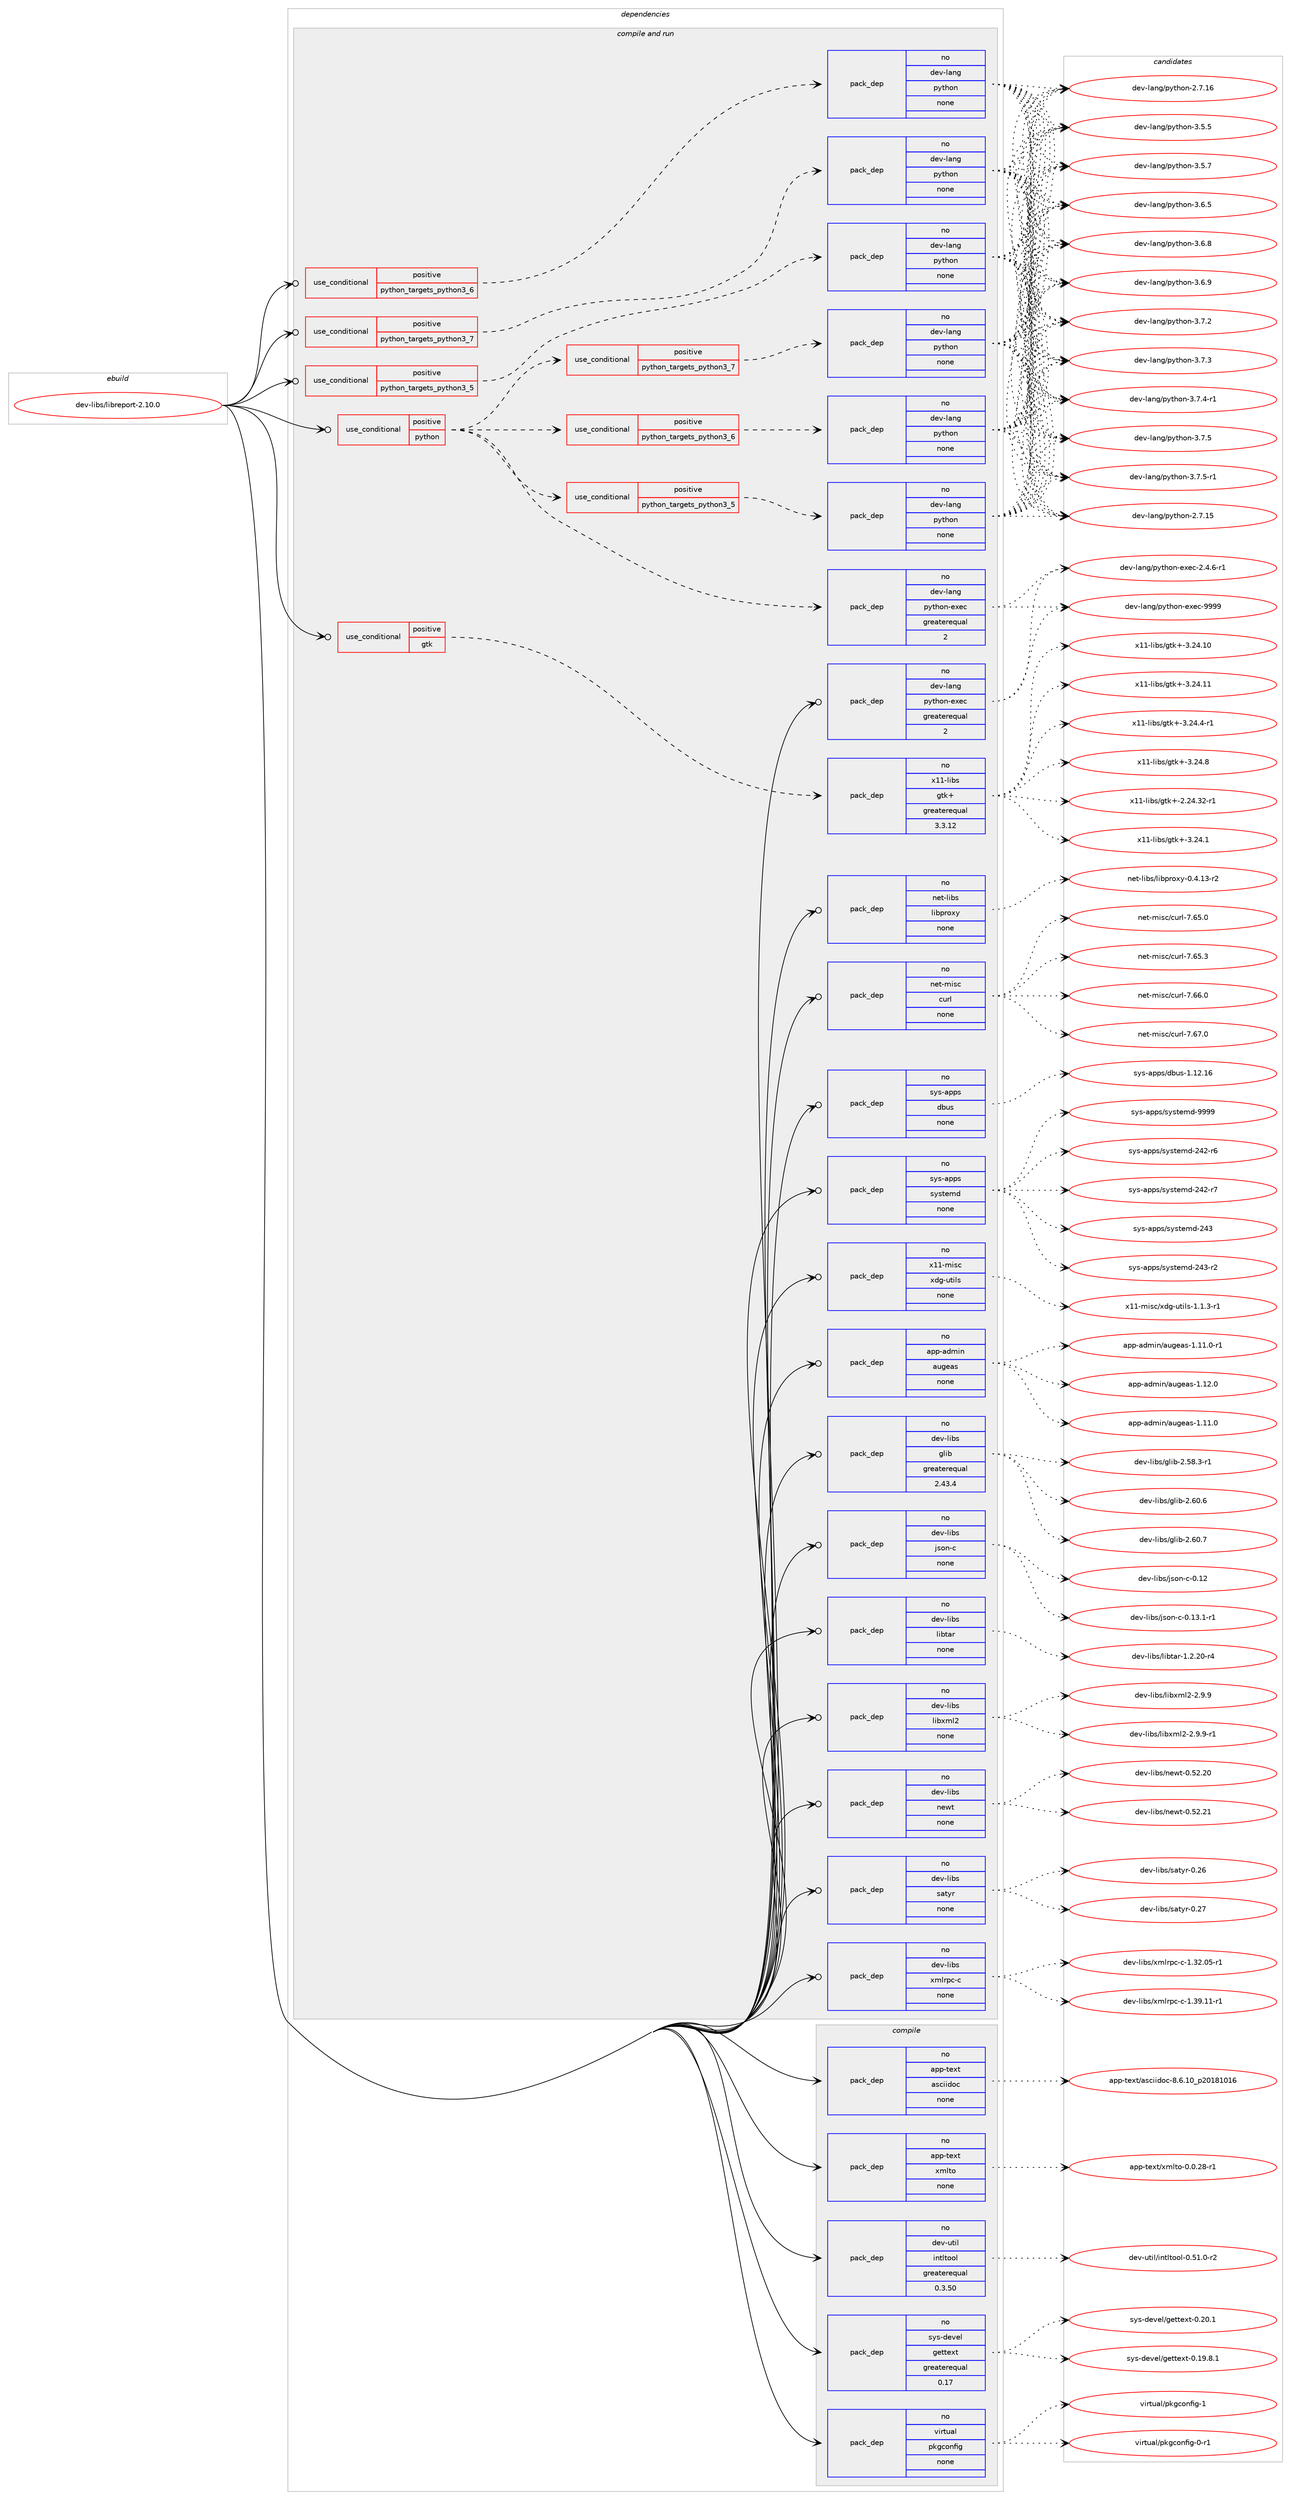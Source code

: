 digraph prolog {

# *************
# Graph options
# *************

newrank=true;
concentrate=true;
compound=true;
graph [rankdir=LR,fontname=Helvetica,fontsize=10,ranksep=1.5];#, ranksep=2.5, nodesep=0.2];
edge  [arrowhead=vee];
node  [fontname=Helvetica,fontsize=10];

# **********
# The ebuild
# **********

subgraph cluster_leftcol {
color=gray;
rank=same;
label=<<i>ebuild</i>>;
id [label="dev-libs/libreport-2.10.0", color=red, width=4, href="../dev-libs/libreport-2.10.0.svg"];
}

# ****************
# The dependencies
# ****************

subgraph cluster_midcol {
color=gray;
label=<<i>dependencies</i>>;
subgraph cluster_compile {
fillcolor="#eeeeee";
style=filled;
label=<<i>compile</i>>;
subgraph pack423381 {
dependency566946 [label=<<TABLE BORDER="0" CELLBORDER="1" CELLSPACING="0" CELLPADDING="4" WIDTH="220"><TR><TD ROWSPAN="6" CELLPADDING="30">pack_dep</TD></TR><TR><TD WIDTH="110">no</TD></TR><TR><TD>app-text</TD></TR><TR><TD>asciidoc</TD></TR><TR><TD>none</TD></TR><TR><TD></TD></TR></TABLE>>, shape=none, color=blue];
}
id:e -> dependency566946:w [weight=20,style="solid",arrowhead="vee"];
subgraph pack423382 {
dependency566947 [label=<<TABLE BORDER="0" CELLBORDER="1" CELLSPACING="0" CELLPADDING="4" WIDTH="220"><TR><TD ROWSPAN="6" CELLPADDING="30">pack_dep</TD></TR><TR><TD WIDTH="110">no</TD></TR><TR><TD>app-text</TD></TR><TR><TD>xmlto</TD></TR><TR><TD>none</TD></TR><TR><TD></TD></TR></TABLE>>, shape=none, color=blue];
}
id:e -> dependency566947:w [weight=20,style="solid",arrowhead="vee"];
subgraph pack423383 {
dependency566948 [label=<<TABLE BORDER="0" CELLBORDER="1" CELLSPACING="0" CELLPADDING="4" WIDTH="220"><TR><TD ROWSPAN="6" CELLPADDING="30">pack_dep</TD></TR><TR><TD WIDTH="110">no</TD></TR><TR><TD>dev-util</TD></TR><TR><TD>intltool</TD></TR><TR><TD>greaterequal</TD></TR><TR><TD>0.3.50</TD></TR></TABLE>>, shape=none, color=blue];
}
id:e -> dependency566948:w [weight=20,style="solid",arrowhead="vee"];
subgraph pack423384 {
dependency566949 [label=<<TABLE BORDER="0" CELLBORDER="1" CELLSPACING="0" CELLPADDING="4" WIDTH="220"><TR><TD ROWSPAN="6" CELLPADDING="30">pack_dep</TD></TR><TR><TD WIDTH="110">no</TD></TR><TR><TD>sys-devel</TD></TR><TR><TD>gettext</TD></TR><TR><TD>greaterequal</TD></TR><TR><TD>0.17</TD></TR></TABLE>>, shape=none, color=blue];
}
id:e -> dependency566949:w [weight=20,style="solid",arrowhead="vee"];
subgraph pack423385 {
dependency566950 [label=<<TABLE BORDER="0" CELLBORDER="1" CELLSPACING="0" CELLPADDING="4" WIDTH="220"><TR><TD ROWSPAN="6" CELLPADDING="30">pack_dep</TD></TR><TR><TD WIDTH="110">no</TD></TR><TR><TD>virtual</TD></TR><TR><TD>pkgconfig</TD></TR><TR><TD>none</TD></TR><TR><TD></TD></TR></TABLE>>, shape=none, color=blue];
}
id:e -> dependency566950:w [weight=20,style="solid",arrowhead="vee"];
}
subgraph cluster_compileandrun {
fillcolor="#eeeeee";
style=filled;
label=<<i>compile and run</i>>;
subgraph cond132047 {
dependency566951 [label=<<TABLE BORDER="0" CELLBORDER="1" CELLSPACING="0" CELLPADDING="4"><TR><TD ROWSPAN="3" CELLPADDING="10">use_conditional</TD></TR><TR><TD>positive</TD></TR><TR><TD>gtk</TD></TR></TABLE>>, shape=none, color=red];
subgraph pack423386 {
dependency566952 [label=<<TABLE BORDER="0" CELLBORDER="1" CELLSPACING="0" CELLPADDING="4" WIDTH="220"><TR><TD ROWSPAN="6" CELLPADDING="30">pack_dep</TD></TR><TR><TD WIDTH="110">no</TD></TR><TR><TD>x11-libs</TD></TR><TR><TD>gtk+</TD></TR><TR><TD>greaterequal</TD></TR><TR><TD>3.3.12</TD></TR></TABLE>>, shape=none, color=blue];
}
dependency566951:e -> dependency566952:w [weight=20,style="dashed",arrowhead="vee"];
}
id:e -> dependency566951:w [weight=20,style="solid",arrowhead="odotvee"];
subgraph cond132048 {
dependency566953 [label=<<TABLE BORDER="0" CELLBORDER="1" CELLSPACING="0" CELLPADDING="4"><TR><TD ROWSPAN="3" CELLPADDING="10">use_conditional</TD></TR><TR><TD>positive</TD></TR><TR><TD>python</TD></TR></TABLE>>, shape=none, color=red];
subgraph cond132049 {
dependency566954 [label=<<TABLE BORDER="0" CELLBORDER="1" CELLSPACING="0" CELLPADDING="4"><TR><TD ROWSPAN="3" CELLPADDING="10">use_conditional</TD></TR><TR><TD>positive</TD></TR><TR><TD>python_targets_python3_5</TD></TR></TABLE>>, shape=none, color=red];
subgraph pack423387 {
dependency566955 [label=<<TABLE BORDER="0" CELLBORDER="1" CELLSPACING="0" CELLPADDING="4" WIDTH="220"><TR><TD ROWSPAN="6" CELLPADDING="30">pack_dep</TD></TR><TR><TD WIDTH="110">no</TD></TR><TR><TD>dev-lang</TD></TR><TR><TD>python</TD></TR><TR><TD>none</TD></TR><TR><TD></TD></TR></TABLE>>, shape=none, color=blue];
}
dependency566954:e -> dependency566955:w [weight=20,style="dashed",arrowhead="vee"];
}
dependency566953:e -> dependency566954:w [weight=20,style="dashed",arrowhead="vee"];
subgraph cond132050 {
dependency566956 [label=<<TABLE BORDER="0" CELLBORDER="1" CELLSPACING="0" CELLPADDING="4"><TR><TD ROWSPAN="3" CELLPADDING="10">use_conditional</TD></TR><TR><TD>positive</TD></TR><TR><TD>python_targets_python3_6</TD></TR></TABLE>>, shape=none, color=red];
subgraph pack423388 {
dependency566957 [label=<<TABLE BORDER="0" CELLBORDER="1" CELLSPACING="0" CELLPADDING="4" WIDTH="220"><TR><TD ROWSPAN="6" CELLPADDING="30">pack_dep</TD></TR><TR><TD WIDTH="110">no</TD></TR><TR><TD>dev-lang</TD></TR><TR><TD>python</TD></TR><TR><TD>none</TD></TR><TR><TD></TD></TR></TABLE>>, shape=none, color=blue];
}
dependency566956:e -> dependency566957:w [weight=20,style="dashed",arrowhead="vee"];
}
dependency566953:e -> dependency566956:w [weight=20,style="dashed",arrowhead="vee"];
subgraph cond132051 {
dependency566958 [label=<<TABLE BORDER="0" CELLBORDER="1" CELLSPACING="0" CELLPADDING="4"><TR><TD ROWSPAN="3" CELLPADDING="10">use_conditional</TD></TR><TR><TD>positive</TD></TR><TR><TD>python_targets_python3_7</TD></TR></TABLE>>, shape=none, color=red];
subgraph pack423389 {
dependency566959 [label=<<TABLE BORDER="0" CELLBORDER="1" CELLSPACING="0" CELLPADDING="4" WIDTH="220"><TR><TD ROWSPAN="6" CELLPADDING="30">pack_dep</TD></TR><TR><TD WIDTH="110">no</TD></TR><TR><TD>dev-lang</TD></TR><TR><TD>python</TD></TR><TR><TD>none</TD></TR><TR><TD></TD></TR></TABLE>>, shape=none, color=blue];
}
dependency566958:e -> dependency566959:w [weight=20,style="dashed",arrowhead="vee"];
}
dependency566953:e -> dependency566958:w [weight=20,style="dashed",arrowhead="vee"];
subgraph pack423390 {
dependency566960 [label=<<TABLE BORDER="0" CELLBORDER="1" CELLSPACING="0" CELLPADDING="4" WIDTH="220"><TR><TD ROWSPAN="6" CELLPADDING="30">pack_dep</TD></TR><TR><TD WIDTH="110">no</TD></TR><TR><TD>dev-lang</TD></TR><TR><TD>python-exec</TD></TR><TR><TD>greaterequal</TD></TR><TR><TD>2</TD></TR></TABLE>>, shape=none, color=blue];
}
dependency566953:e -> dependency566960:w [weight=20,style="dashed",arrowhead="vee"];
}
id:e -> dependency566953:w [weight=20,style="solid",arrowhead="odotvee"];
subgraph cond132052 {
dependency566961 [label=<<TABLE BORDER="0" CELLBORDER="1" CELLSPACING="0" CELLPADDING="4"><TR><TD ROWSPAN="3" CELLPADDING="10">use_conditional</TD></TR><TR><TD>positive</TD></TR><TR><TD>python_targets_python3_5</TD></TR></TABLE>>, shape=none, color=red];
subgraph pack423391 {
dependency566962 [label=<<TABLE BORDER="0" CELLBORDER="1" CELLSPACING="0" CELLPADDING="4" WIDTH="220"><TR><TD ROWSPAN="6" CELLPADDING="30">pack_dep</TD></TR><TR><TD WIDTH="110">no</TD></TR><TR><TD>dev-lang</TD></TR><TR><TD>python</TD></TR><TR><TD>none</TD></TR><TR><TD></TD></TR></TABLE>>, shape=none, color=blue];
}
dependency566961:e -> dependency566962:w [weight=20,style="dashed",arrowhead="vee"];
}
id:e -> dependency566961:w [weight=20,style="solid",arrowhead="odotvee"];
subgraph cond132053 {
dependency566963 [label=<<TABLE BORDER="0" CELLBORDER="1" CELLSPACING="0" CELLPADDING="4"><TR><TD ROWSPAN="3" CELLPADDING="10">use_conditional</TD></TR><TR><TD>positive</TD></TR><TR><TD>python_targets_python3_6</TD></TR></TABLE>>, shape=none, color=red];
subgraph pack423392 {
dependency566964 [label=<<TABLE BORDER="0" CELLBORDER="1" CELLSPACING="0" CELLPADDING="4" WIDTH="220"><TR><TD ROWSPAN="6" CELLPADDING="30">pack_dep</TD></TR><TR><TD WIDTH="110">no</TD></TR><TR><TD>dev-lang</TD></TR><TR><TD>python</TD></TR><TR><TD>none</TD></TR><TR><TD></TD></TR></TABLE>>, shape=none, color=blue];
}
dependency566963:e -> dependency566964:w [weight=20,style="dashed",arrowhead="vee"];
}
id:e -> dependency566963:w [weight=20,style="solid",arrowhead="odotvee"];
subgraph cond132054 {
dependency566965 [label=<<TABLE BORDER="0" CELLBORDER="1" CELLSPACING="0" CELLPADDING="4"><TR><TD ROWSPAN="3" CELLPADDING="10">use_conditional</TD></TR><TR><TD>positive</TD></TR><TR><TD>python_targets_python3_7</TD></TR></TABLE>>, shape=none, color=red];
subgraph pack423393 {
dependency566966 [label=<<TABLE BORDER="0" CELLBORDER="1" CELLSPACING="0" CELLPADDING="4" WIDTH="220"><TR><TD ROWSPAN="6" CELLPADDING="30">pack_dep</TD></TR><TR><TD WIDTH="110">no</TD></TR><TR><TD>dev-lang</TD></TR><TR><TD>python</TD></TR><TR><TD>none</TD></TR><TR><TD></TD></TR></TABLE>>, shape=none, color=blue];
}
dependency566965:e -> dependency566966:w [weight=20,style="dashed",arrowhead="vee"];
}
id:e -> dependency566965:w [weight=20,style="solid",arrowhead="odotvee"];
subgraph pack423394 {
dependency566967 [label=<<TABLE BORDER="0" CELLBORDER="1" CELLSPACING="0" CELLPADDING="4" WIDTH="220"><TR><TD ROWSPAN="6" CELLPADDING="30">pack_dep</TD></TR><TR><TD WIDTH="110">no</TD></TR><TR><TD>app-admin</TD></TR><TR><TD>augeas</TD></TR><TR><TD>none</TD></TR><TR><TD></TD></TR></TABLE>>, shape=none, color=blue];
}
id:e -> dependency566967:w [weight=20,style="solid",arrowhead="odotvee"];
subgraph pack423395 {
dependency566968 [label=<<TABLE BORDER="0" CELLBORDER="1" CELLSPACING="0" CELLPADDING="4" WIDTH="220"><TR><TD ROWSPAN="6" CELLPADDING="30">pack_dep</TD></TR><TR><TD WIDTH="110">no</TD></TR><TR><TD>dev-lang</TD></TR><TR><TD>python-exec</TD></TR><TR><TD>greaterequal</TD></TR><TR><TD>2</TD></TR></TABLE>>, shape=none, color=blue];
}
id:e -> dependency566968:w [weight=20,style="solid",arrowhead="odotvee"];
subgraph pack423396 {
dependency566969 [label=<<TABLE BORDER="0" CELLBORDER="1" CELLSPACING="0" CELLPADDING="4" WIDTH="220"><TR><TD ROWSPAN="6" CELLPADDING="30">pack_dep</TD></TR><TR><TD WIDTH="110">no</TD></TR><TR><TD>dev-libs</TD></TR><TR><TD>glib</TD></TR><TR><TD>greaterequal</TD></TR><TR><TD>2.43.4</TD></TR></TABLE>>, shape=none, color=blue];
}
id:e -> dependency566969:w [weight=20,style="solid",arrowhead="odotvee"];
subgraph pack423397 {
dependency566970 [label=<<TABLE BORDER="0" CELLBORDER="1" CELLSPACING="0" CELLPADDING="4" WIDTH="220"><TR><TD ROWSPAN="6" CELLPADDING="30">pack_dep</TD></TR><TR><TD WIDTH="110">no</TD></TR><TR><TD>dev-libs</TD></TR><TR><TD>json-c</TD></TR><TR><TD>none</TD></TR><TR><TD></TD></TR></TABLE>>, shape=none, color=blue];
}
id:e -> dependency566970:w [weight=20,style="solid",arrowhead="odotvee"];
subgraph pack423398 {
dependency566971 [label=<<TABLE BORDER="0" CELLBORDER="1" CELLSPACING="0" CELLPADDING="4" WIDTH="220"><TR><TD ROWSPAN="6" CELLPADDING="30">pack_dep</TD></TR><TR><TD WIDTH="110">no</TD></TR><TR><TD>dev-libs</TD></TR><TR><TD>libtar</TD></TR><TR><TD>none</TD></TR><TR><TD></TD></TR></TABLE>>, shape=none, color=blue];
}
id:e -> dependency566971:w [weight=20,style="solid",arrowhead="odotvee"];
subgraph pack423399 {
dependency566972 [label=<<TABLE BORDER="0" CELLBORDER="1" CELLSPACING="0" CELLPADDING="4" WIDTH="220"><TR><TD ROWSPAN="6" CELLPADDING="30">pack_dep</TD></TR><TR><TD WIDTH="110">no</TD></TR><TR><TD>dev-libs</TD></TR><TR><TD>libxml2</TD></TR><TR><TD>none</TD></TR><TR><TD></TD></TR></TABLE>>, shape=none, color=blue];
}
id:e -> dependency566972:w [weight=20,style="solid",arrowhead="odotvee"];
subgraph pack423400 {
dependency566973 [label=<<TABLE BORDER="0" CELLBORDER="1" CELLSPACING="0" CELLPADDING="4" WIDTH="220"><TR><TD ROWSPAN="6" CELLPADDING="30">pack_dep</TD></TR><TR><TD WIDTH="110">no</TD></TR><TR><TD>dev-libs</TD></TR><TR><TD>newt</TD></TR><TR><TD>none</TD></TR><TR><TD></TD></TR></TABLE>>, shape=none, color=blue];
}
id:e -> dependency566973:w [weight=20,style="solid",arrowhead="odotvee"];
subgraph pack423401 {
dependency566974 [label=<<TABLE BORDER="0" CELLBORDER="1" CELLSPACING="0" CELLPADDING="4" WIDTH="220"><TR><TD ROWSPAN="6" CELLPADDING="30">pack_dep</TD></TR><TR><TD WIDTH="110">no</TD></TR><TR><TD>dev-libs</TD></TR><TR><TD>satyr</TD></TR><TR><TD>none</TD></TR><TR><TD></TD></TR></TABLE>>, shape=none, color=blue];
}
id:e -> dependency566974:w [weight=20,style="solid",arrowhead="odotvee"];
subgraph pack423402 {
dependency566975 [label=<<TABLE BORDER="0" CELLBORDER="1" CELLSPACING="0" CELLPADDING="4" WIDTH="220"><TR><TD ROWSPAN="6" CELLPADDING="30">pack_dep</TD></TR><TR><TD WIDTH="110">no</TD></TR><TR><TD>dev-libs</TD></TR><TR><TD>xmlrpc-c</TD></TR><TR><TD>none</TD></TR><TR><TD></TD></TR></TABLE>>, shape=none, color=blue];
}
id:e -> dependency566975:w [weight=20,style="solid",arrowhead="odotvee"];
subgraph pack423403 {
dependency566976 [label=<<TABLE BORDER="0" CELLBORDER="1" CELLSPACING="0" CELLPADDING="4" WIDTH="220"><TR><TD ROWSPAN="6" CELLPADDING="30">pack_dep</TD></TR><TR><TD WIDTH="110">no</TD></TR><TR><TD>net-libs</TD></TR><TR><TD>libproxy</TD></TR><TR><TD>none</TD></TR><TR><TD></TD></TR></TABLE>>, shape=none, color=blue];
}
id:e -> dependency566976:w [weight=20,style="solid",arrowhead="odotvee"];
subgraph pack423404 {
dependency566977 [label=<<TABLE BORDER="0" CELLBORDER="1" CELLSPACING="0" CELLPADDING="4" WIDTH="220"><TR><TD ROWSPAN="6" CELLPADDING="30">pack_dep</TD></TR><TR><TD WIDTH="110">no</TD></TR><TR><TD>net-misc</TD></TR><TR><TD>curl</TD></TR><TR><TD>none</TD></TR><TR><TD></TD></TR></TABLE>>, shape=none, color=blue];
}
id:e -> dependency566977:w [weight=20,style="solid",arrowhead="odotvee"];
subgraph pack423405 {
dependency566978 [label=<<TABLE BORDER="0" CELLBORDER="1" CELLSPACING="0" CELLPADDING="4" WIDTH="220"><TR><TD ROWSPAN="6" CELLPADDING="30">pack_dep</TD></TR><TR><TD WIDTH="110">no</TD></TR><TR><TD>sys-apps</TD></TR><TR><TD>dbus</TD></TR><TR><TD>none</TD></TR><TR><TD></TD></TR></TABLE>>, shape=none, color=blue];
}
id:e -> dependency566978:w [weight=20,style="solid",arrowhead="odotvee"];
subgraph pack423406 {
dependency566979 [label=<<TABLE BORDER="0" CELLBORDER="1" CELLSPACING="0" CELLPADDING="4" WIDTH="220"><TR><TD ROWSPAN="6" CELLPADDING="30">pack_dep</TD></TR><TR><TD WIDTH="110">no</TD></TR><TR><TD>sys-apps</TD></TR><TR><TD>systemd</TD></TR><TR><TD>none</TD></TR><TR><TD></TD></TR></TABLE>>, shape=none, color=blue];
}
id:e -> dependency566979:w [weight=20,style="solid",arrowhead="odotvee"];
subgraph pack423407 {
dependency566980 [label=<<TABLE BORDER="0" CELLBORDER="1" CELLSPACING="0" CELLPADDING="4" WIDTH="220"><TR><TD ROWSPAN="6" CELLPADDING="30">pack_dep</TD></TR><TR><TD WIDTH="110">no</TD></TR><TR><TD>x11-misc</TD></TR><TR><TD>xdg-utils</TD></TR><TR><TD>none</TD></TR><TR><TD></TD></TR></TABLE>>, shape=none, color=blue];
}
id:e -> dependency566980:w [weight=20,style="solid",arrowhead="odotvee"];
}
subgraph cluster_run {
fillcolor="#eeeeee";
style=filled;
label=<<i>run</i>>;
}
}

# **************
# The candidates
# **************

subgraph cluster_choices {
rank=same;
color=gray;
label=<<i>candidates</i>>;

subgraph choice423381 {
color=black;
nodesep=1;
choice97112112451161011201164797115991051051001119945564654464948951125048495649484954 [label="app-text/asciidoc-8.6.10_p20181016", color=red, width=4,href="../app-text/asciidoc-8.6.10_p20181016.svg"];
dependency566946:e -> choice97112112451161011201164797115991051051001119945564654464948951125048495649484954:w [style=dotted,weight="100"];
}
subgraph choice423382 {
color=black;
nodesep=1;
choice971121124511610112011647120109108116111454846484650564511449 [label="app-text/xmlto-0.0.28-r1", color=red, width=4,href="../app-text/xmlto-0.0.28-r1.svg"];
dependency566947:e -> choice971121124511610112011647120109108116111454846484650564511449:w [style=dotted,weight="100"];
}
subgraph choice423383 {
color=black;
nodesep=1;
choice1001011184511711610510847105110116108116111111108454846534946484511450 [label="dev-util/intltool-0.51.0-r2", color=red, width=4,href="../dev-util/intltool-0.51.0-r2.svg"];
dependency566948:e -> choice1001011184511711610510847105110116108116111111108454846534946484511450:w [style=dotted,weight="100"];
}
subgraph choice423384 {
color=black;
nodesep=1;
choice1151211154510010111810110847103101116116101120116454846495746564649 [label="sys-devel/gettext-0.19.8.1", color=red, width=4,href="../sys-devel/gettext-0.19.8.1.svg"];
choice115121115451001011181011084710310111611610112011645484650484649 [label="sys-devel/gettext-0.20.1", color=red, width=4,href="../sys-devel/gettext-0.20.1.svg"];
dependency566949:e -> choice1151211154510010111810110847103101116116101120116454846495746564649:w [style=dotted,weight="100"];
dependency566949:e -> choice115121115451001011181011084710310111611610112011645484650484649:w [style=dotted,weight="100"];
}
subgraph choice423385 {
color=black;
nodesep=1;
choice11810511411611797108471121071039911111010210510345484511449 [label="virtual/pkgconfig-0-r1", color=red, width=4,href="../virtual/pkgconfig-0-r1.svg"];
choice1181051141161179710847112107103991111101021051034549 [label="virtual/pkgconfig-1", color=red, width=4,href="../virtual/pkgconfig-1.svg"];
dependency566950:e -> choice11810511411611797108471121071039911111010210510345484511449:w [style=dotted,weight="100"];
dependency566950:e -> choice1181051141161179710847112107103991111101021051034549:w [style=dotted,weight="100"];
}
subgraph choice423386 {
color=black;
nodesep=1;
choice12049494510810598115471031161074345504650524651504511449 [label="x11-libs/gtk+-2.24.32-r1", color=red, width=4,href="../x11-libs/gtk+-2.24.32-r1.svg"];
choice12049494510810598115471031161074345514650524649 [label="x11-libs/gtk+-3.24.1", color=red, width=4,href="../x11-libs/gtk+-3.24.1.svg"];
choice1204949451081059811547103116107434551465052464948 [label="x11-libs/gtk+-3.24.10", color=red, width=4,href="../x11-libs/gtk+-3.24.10.svg"];
choice1204949451081059811547103116107434551465052464949 [label="x11-libs/gtk+-3.24.11", color=red, width=4,href="../x11-libs/gtk+-3.24.11.svg"];
choice120494945108105981154710311610743455146505246524511449 [label="x11-libs/gtk+-3.24.4-r1", color=red, width=4,href="../x11-libs/gtk+-3.24.4-r1.svg"];
choice12049494510810598115471031161074345514650524656 [label="x11-libs/gtk+-3.24.8", color=red, width=4,href="../x11-libs/gtk+-3.24.8.svg"];
dependency566952:e -> choice12049494510810598115471031161074345504650524651504511449:w [style=dotted,weight="100"];
dependency566952:e -> choice12049494510810598115471031161074345514650524649:w [style=dotted,weight="100"];
dependency566952:e -> choice1204949451081059811547103116107434551465052464948:w [style=dotted,weight="100"];
dependency566952:e -> choice1204949451081059811547103116107434551465052464949:w [style=dotted,weight="100"];
dependency566952:e -> choice120494945108105981154710311610743455146505246524511449:w [style=dotted,weight="100"];
dependency566952:e -> choice12049494510810598115471031161074345514650524656:w [style=dotted,weight="100"];
}
subgraph choice423387 {
color=black;
nodesep=1;
choice10010111845108971101034711212111610411111045504655464953 [label="dev-lang/python-2.7.15", color=red, width=4,href="../dev-lang/python-2.7.15.svg"];
choice10010111845108971101034711212111610411111045504655464954 [label="dev-lang/python-2.7.16", color=red, width=4,href="../dev-lang/python-2.7.16.svg"];
choice100101118451089711010347112121116104111110455146534653 [label="dev-lang/python-3.5.5", color=red, width=4,href="../dev-lang/python-3.5.5.svg"];
choice100101118451089711010347112121116104111110455146534655 [label="dev-lang/python-3.5.7", color=red, width=4,href="../dev-lang/python-3.5.7.svg"];
choice100101118451089711010347112121116104111110455146544653 [label="dev-lang/python-3.6.5", color=red, width=4,href="../dev-lang/python-3.6.5.svg"];
choice100101118451089711010347112121116104111110455146544656 [label="dev-lang/python-3.6.8", color=red, width=4,href="../dev-lang/python-3.6.8.svg"];
choice100101118451089711010347112121116104111110455146544657 [label="dev-lang/python-3.6.9", color=red, width=4,href="../dev-lang/python-3.6.9.svg"];
choice100101118451089711010347112121116104111110455146554650 [label="dev-lang/python-3.7.2", color=red, width=4,href="../dev-lang/python-3.7.2.svg"];
choice100101118451089711010347112121116104111110455146554651 [label="dev-lang/python-3.7.3", color=red, width=4,href="../dev-lang/python-3.7.3.svg"];
choice1001011184510897110103471121211161041111104551465546524511449 [label="dev-lang/python-3.7.4-r1", color=red, width=4,href="../dev-lang/python-3.7.4-r1.svg"];
choice100101118451089711010347112121116104111110455146554653 [label="dev-lang/python-3.7.5", color=red, width=4,href="../dev-lang/python-3.7.5.svg"];
choice1001011184510897110103471121211161041111104551465546534511449 [label="dev-lang/python-3.7.5-r1", color=red, width=4,href="../dev-lang/python-3.7.5-r1.svg"];
dependency566955:e -> choice10010111845108971101034711212111610411111045504655464953:w [style=dotted,weight="100"];
dependency566955:e -> choice10010111845108971101034711212111610411111045504655464954:w [style=dotted,weight="100"];
dependency566955:e -> choice100101118451089711010347112121116104111110455146534653:w [style=dotted,weight="100"];
dependency566955:e -> choice100101118451089711010347112121116104111110455146534655:w [style=dotted,weight="100"];
dependency566955:e -> choice100101118451089711010347112121116104111110455146544653:w [style=dotted,weight="100"];
dependency566955:e -> choice100101118451089711010347112121116104111110455146544656:w [style=dotted,weight="100"];
dependency566955:e -> choice100101118451089711010347112121116104111110455146544657:w [style=dotted,weight="100"];
dependency566955:e -> choice100101118451089711010347112121116104111110455146554650:w [style=dotted,weight="100"];
dependency566955:e -> choice100101118451089711010347112121116104111110455146554651:w [style=dotted,weight="100"];
dependency566955:e -> choice1001011184510897110103471121211161041111104551465546524511449:w [style=dotted,weight="100"];
dependency566955:e -> choice100101118451089711010347112121116104111110455146554653:w [style=dotted,weight="100"];
dependency566955:e -> choice1001011184510897110103471121211161041111104551465546534511449:w [style=dotted,weight="100"];
}
subgraph choice423388 {
color=black;
nodesep=1;
choice10010111845108971101034711212111610411111045504655464953 [label="dev-lang/python-2.7.15", color=red, width=4,href="../dev-lang/python-2.7.15.svg"];
choice10010111845108971101034711212111610411111045504655464954 [label="dev-lang/python-2.7.16", color=red, width=4,href="../dev-lang/python-2.7.16.svg"];
choice100101118451089711010347112121116104111110455146534653 [label="dev-lang/python-3.5.5", color=red, width=4,href="../dev-lang/python-3.5.5.svg"];
choice100101118451089711010347112121116104111110455146534655 [label="dev-lang/python-3.5.7", color=red, width=4,href="../dev-lang/python-3.5.7.svg"];
choice100101118451089711010347112121116104111110455146544653 [label="dev-lang/python-3.6.5", color=red, width=4,href="../dev-lang/python-3.6.5.svg"];
choice100101118451089711010347112121116104111110455146544656 [label="dev-lang/python-3.6.8", color=red, width=4,href="../dev-lang/python-3.6.8.svg"];
choice100101118451089711010347112121116104111110455146544657 [label="dev-lang/python-3.6.9", color=red, width=4,href="../dev-lang/python-3.6.9.svg"];
choice100101118451089711010347112121116104111110455146554650 [label="dev-lang/python-3.7.2", color=red, width=4,href="../dev-lang/python-3.7.2.svg"];
choice100101118451089711010347112121116104111110455146554651 [label="dev-lang/python-3.7.3", color=red, width=4,href="../dev-lang/python-3.7.3.svg"];
choice1001011184510897110103471121211161041111104551465546524511449 [label="dev-lang/python-3.7.4-r1", color=red, width=4,href="../dev-lang/python-3.7.4-r1.svg"];
choice100101118451089711010347112121116104111110455146554653 [label="dev-lang/python-3.7.5", color=red, width=4,href="../dev-lang/python-3.7.5.svg"];
choice1001011184510897110103471121211161041111104551465546534511449 [label="dev-lang/python-3.7.5-r1", color=red, width=4,href="../dev-lang/python-3.7.5-r1.svg"];
dependency566957:e -> choice10010111845108971101034711212111610411111045504655464953:w [style=dotted,weight="100"];
dependency566957:e -> choice10010111845108971101034711212111610411111045504655464954:w [style=dotted,weight="100"];
dependency566957:e -> choice100101118451089711010347112121116104111110455146534653:w [style=dotted,weight="100"];
dependency566957:e -> choice100101118451089711010347112121116104111110455146534655:w [style=dotted,weight="100"];
dependency566957:e -> choice100101118451089711010347112121116104111110455146544653:w [style=dotted,weight="100"];
dependency566957:e -> choice100101118451089711010347112121116104111110455146544656:w [style=dotted,weight="100"];
dependency566957:e -> choice100101118451089711010347112121116104111110455146544657:w [style=dotted,weight="100"];
dependency566957:e -> choice100101118451089711010347112121116104111110455146554650:w [style=dotted,weight="100"];
dependency566957:e -> choice100101118451089711010347112121116104111110455146554651:w [style=dotted,weight="100"];
dependency566957:e -> choice1001011184510897110103471121211161041111104551465546524511449:w [style=dotted,weight="100"];
dependency566957:e -> choice100101118451089711010347112121116104111110455146554653:w [style=dotted,weight="100"];
dependency566957:e -> choice1001011184510897110103471121211161041111104551465546534511449:w [style=dotted,weight="100"];
}
subgraph choice423389 {
color=black;
nodesep=1;
choice10010111845108971101034711212111610411111045504655464953 [label="dev-lang/python-2.7.15", color=red, width=4,href="../dev-lang/python-2.7.15.svg"];
choice10010111845108971101034711212111610411111045504655464954 [label="dev-lang/python-2.7.16", color=red, width=4,href="../dev-lang/python-2.7.16.svg"];
choice100101118451089711010347112121116104111110455146534653 [label="dev-lang/python-3.5.5", color=red, width=4,href="../dev-lang/python-3.5.5.svg"];
choice100101118451089711010347112121116104111110455146534655 [label="dev-lang/python-3.5.7", color=red, width=4,href="../dev-lang/python-3.5.7.svg"];
choice100101118451089711010347112121116104111110455146544653 [label="dev-lang/python-3.6.5", color=red, width=4,href="../dev-lang/python-3.6.5.svg"];
choice100101118451089711010347112121116104111110455146544656 [label="dev-lang/python-3.6.8", color=red, width=4,href="../dev-lang/python-3.6.8.svg"];
choice100101118451089711010347112121116104111110455146544657 [label="dev-lang/python-3.6.9", color=red, width=4,href="../dev-lang/python-3.6.9.svg"];
choice100101118451089711010347112121116104111110455146554650 [label="dev-lang/python-3.7.2", color=red, width=4,href="../dev-lang/python-3.7.2.svg"];
choice100101118451089711010347112121116104111110455146554651 [label="dev-lang/python-3.7.3", color=red, width=4,href="../dev-lang/python-3.7.3.svg"];
choice1001011184510897110103471121211161041111104551465546524511449 [label="dev-lang/python-3.7.4-r1", color=red, width=4,href="../dev-lang/python-3.7.4-r1.svg"];
choice100101118451089711010347112121116104111110455146554653 [label="dev-lang/python-3.7.5", color=red, width=4,href="../dev-lang/python-3.7.5.svg"];
choice1001011184510897110103471121211161041111104551465546534511449 [label="dev-lang/python-3.7.5-r1", color=red, width=4,href="../dev-lang/python-3.7.5-r1.svg"];
dependency566959:e -> choice10010111845108971101034711212111610411111045504655464953:w [style=dotted,weight="100"];
dependency566959:e -> choice10010111845108971101034711212111610411111045504655464954:w [style=dotted,weight="100"];
dependency566959:e -> choice100101118451089711010347112121116104111110455146534653:w [style=dotted,weight="100"];
dependency566959:e -> choice100101118451089711010347112121116104111110455146534655:w [style=dotted,weight="100"];
dependency566959:e -> choice100101118451089711010347112121116104111110455146544653:w [style=dotted,weight="100"];
dependency566959:e -> choice100101118451089711010347112121116104111110455146544656:w [style=dotted,weight="100"];
dependency566959:e -> choice100101118451089711010347112121116104111110455146544657:w [style=dotted,weight="100"];
dependency566959:e -> choice100101118451089711010347112121116104111110455146554650:w [style=dotted,weight="100"];
dependency566959:e -> choice100101118451089711010347112121116104111110455146554651:w [style=dotted,weight="100"];
dependency566959:e -> choice1001011184510897110103471121211161041111104551465546524511449:w [style=dotted,weight="100"];
dependency566959:e -> choice100101118451089711010347112121116104111110455146554653:w [style=dotted,weight="100"];
dependency566959:e -> choice1001011184510897110103471121211161041111104551465546534511449:w [style=dotted,weight="100"];
}
subgraph choice423390 {
color=black;
nodesep=1;
choice10010111845108971101034711212111610411111045101120101994550465246544511449 [label="dev-lang/python-exec-2.4.6-r1", color=red, width=4,href="../dev-lang/python-exec-2.4.6-r1.svg"];
choice10010111845108971101034711212111610411111045101120101994557575757 [label="dev-lang/python-exec-9999", color=red, width=4,href="../dev-lang/python-exec-9999.svg"];
dependency566960:e -> choice10010111845108971101034711212111610411111045101120101994550465246544511449:w [style=dotted,weight="100"];
dependency566960:e -> choice10010111845108971101034711212111610411111045101120101994557575757:w [style=dotted,weight="100"];
}
subgraph choice423391 {
color=black;
nodesep=1;
choice10010111845108971101034711212111610411111045504655464953 [label="dev-lang/python-2.7.15", color=red, width=4,href="../dev-lang/python-2.7.15.svg"];
choice10010111845108971101034711212111610411111045504655464954 [label="dev-lang/python-2.7.16", color=red, width=4,href="../dev-lang/python-2.7.16.svg"];
choice100101118451089711010347112121116104111110455146534653 [label="dev-lang/python-3.5.5", color=red, width=4,href="../dev-lang/python-3.5.5.svg"];
choice100101118451089711010347112121116104111110455146534655 [label="dev-lang/python-3.5.7", color=red, width=4,href="../dev-lang/python-3.5.7.svg"];
choice100101118451089711010347112121116104111110455146544653 [label="dev-lang/python-3.6.5", color=red, width=4,href="../dev-lang/python-3.6.5.svg"];
choice100101118451089711010347112121116104111110455146544656 [label="dev-lang/python-3.6.8", color=red, width=4,href="../dev-lang/python-3.6.8.svg"];
choice100101118451089711010347112121116104111110455146544657 [label="dev-lang/python-3.6.9", color=red, width=4,href="../dev-lang/python-3.6.9.svg"];
choice100101118451089711010347112121116104111110455146554650 [label="dev-lang/python-3.7.2", color=red, width=4,href="../dev-lang/python-3.7.2.svg"];
choice100101118451089711010347112121116104111110455146554651 [label="dev-lang/python-3.7.3", color=red, width=4,href="../dev-lang/python-3.7.3.svg"];
choice1001011184510897110103471121211161041111104551465546524511449 [label="dev-lang/python-3.7.4-r1", color=red, width=4,href="../dev-lang/python-3.7.4-r1.svg"];
choice100101118451089711010347112121116104111110455146554653 [label="dev-lang/python-3.7.5", color=red, width=4,href="../dev-lang/python-3.7.5.svg"];
choice1001011184510897110103471121211161041111104551465546534511449 [label="dev-lang/python-3.7.5-r1", color=red, width=4,href="../dev-lang/python-3.7.5-r1.svg"];
dependency566962:e -> choice10010111845108971101034711212111610411111045504655464953:w [style=dotted,weight="100"];
dependency566962:e -> choice10010111845108971101034711212111610411111045504655464954:w [style=dotted,weight="100"];
dependency566962:e -> choice100101118451089711010347112121116104111110455146534653:w [style=dotted,weight="100"];
dependency566962:e -> choice100101118451089711010347112121116104111110455146534655:w [style=dotted,weight="100"];
dependency566962:e -> choice100101118451089711010347112121116104111110455146544653:w [style=dotted,weight="100"];
dependency566962:e -> choice100101118451089711010347112121116104111110455146544656:w [style=dotted,weight="100"];
dependency566962:e -> choice100101118451089711010347112121116104111110455146544657:w [style=dotted,weight="100"];
dependency566962:e -> choice100101118451089711010347112121116104111110455146554650:w [style=dotted,weight="100"];
dependency566962:e -> choice100101118451089711010347112121116104111110455146554651:w [style=dotted,weight="100"];
dependency566962:e -> choice1001011184510897110103471121211161041111104551465546524511449:w [style=dotted,weight="100"];
dependency566962:e -> choice100101118451089711010347112121116104111110455146554653:w [style=dotted,weight="100"];
dependency566962:e -> choice1001011184510897110103471121211161041111104551465546534511449:w [style=dotted,weight="100"];
}
subgraph choice423392 {
color=black;
nodesep=1;
choice10010111845108971101034711212111610411111045504655464953 [label="dev-lang/python-2.7.15", color=red, width=4,href="../dev-lang/python-2.7.15.svg"];
choice10010111845108971101034711212111610411111045504655464954 [label="dev-lang/python-2.7.16", color=red, width=4,href="../dev-lang/python-2.7.16.svg"];
choice100101118451089711010347112121116104111110455146534653 [label="dev-lang/python-3.5.5", color=red, width=4,href="../dev-lang/python-3.5.5.svg"];
choice100101118451089711010347112121116104111110455146534655 [label="dev-lang/python-3.5.7", color=red, width=4,href="../dev-lang/python-3.5.7.svg"];
choice100101118451089711010347112121116104111110455146544653 [label="dev-lang/python-3.6.5", color=red, width=4,href="../dev-lang/python-3.6.5.svg"];
choice100101118451089711010347112121116104111110455146544656 [label="dev-lang/python-3.6.8", color=red, width=4,href="../dev-lang/python-3.6.8.svg"];
choice100101118451089711010347112121116104111110455146544657 [label="dev-lang/python-3.6.9", color=red, width=4,href="../dev-lang/python-3.6.9.svg"];
choice100101118451089711010347112121116104111110455146554650 [label="dev-lang/python-3.7.2", color=red, width=4,href="../dev-lang/python-3.7.2.svg"];
choice100101118451089711010347112121116104111110455146554651 [label="dev-lang/python-3.7.3", color=red, width=4,href="../dev-lang/python-3.7.3.svg"];
choice1001011184510897110103471121211161041111104551465546524511449 [label="dev-lang/python-3.7.4-r1", color=red, width=4,href="../dev-lang/python-3.7.4-r1.svg"];
choice100101118451089711010347112121116104111110455146554653 [label="dev-lang/python-3.7.5", color=red, width=4,href="../dev-lang/python-3.7.5.svg"];
choice1001011184510897110103471121211161041111104551465546534511449 [label="dev-lang/python-3.7.5-r1", color=red, width=4,href="../dev-lang/python-3.7.5-r1.svg"];
dependency566964:e -> choice10010111845108971101034711212111610411111045504655464953:w [style=dotted,weight="100"];
dependency566964:e -> choice10010111845108971101034711212111610411111045504655464954:w [style=dotted,weight="100"];
dependency566964:e -> choice100101118451089711010347112121116104111110455146534653:w [style=dotted,weight="100"];
dependency566964:e -> choice100101118451089711010347112121116104111110455146534655:w [style=dotted,weight="100"];
dependency566964:e -> choice100101118451089711010347112121116104111110455146544653:w [style=dotted,weight="100"];
dependency566964:e -> choice100101118451089711010347112121116104111110455146544656:w [style=dotted,weight="100"];
dependency566964:e -> choice100101118451089711010347112121116104111110455146544657:w [style=dotted,weight="100"];
dependency566964:e -> choice100101118451089711010347112121116104111110455146554650:w [style=dotted,weight="100"];
dependency566964:e -> choice100101118451089711010347112121116104111110455146554651:w [style=dotted,weight="100"];
dependency566964:e -> choice1001011184510897110103471121211161041111104551465546524511449:w [style=dotted,weight="100"];
dependency566964:e -> choice100101118451089711010347112121116104111110455146554653:w [style=dotted,weight="100"];
dependency566964:e -> choice1001011184510897110103471121211161041111104551465546534511449:w [style=dotted,weight="100"];
}
subgraph choice423393 {
color=black;
nodesep=1;
choice10010111845108971101034711212111610411111045504655464953 [label="dev-lang/python-2.7.15", color=red, width=4,href="../dev-lang/python-2.7.15.svg"];
choice10010111845108971101034711212111610411111045504655464954 [label="dev-lang/python-2.7.16", color=red, width=4,href="../dev-lang/python-2.7.16.svg"];
choice100101118451089711010347112121116104111110455146534653 [label="dev-lang/python-3.5.5", color=red, width=4,href="../dev-lang/python-3.5.5.svg"];
choice100101118451089711010347112121116104111110455146534655 [label="dev-lang/python-3.5.7", color=red, width=4,href="../dev-lang/python-3.5.7.svg"];
choice100101118451089711010347112121116104111110455146544653 [label="dev-lang/python-3.6.5", color=red, width=4,href="../dev-lang/python-3.6.5.svg"];
choice100101118451089711010347112121116104111110455146544656 [label="dev-lang/python-3.6.8", color=red, width=4,href="../dev-lang/python-3.6.8.svg"];
choice100101118451089711010347112121116104111110455146544657 [label="dev-lang/python-3.6.9", color=red, width=4,href="../dev-lang/python-3.6.9.svg"];
choice100101118451089711010347112121116104111110455146554650 [label="dev-lang/python-3.7.2", color=red, width=4,href="../dev-lang/python-3.7.2.svg"];
choice100101118451089711010347112121116104111110455146554651 [label="dev-lang/python-3.7.3", color=red, width=4,href="../dev-lang/python-3.7.3.svg"];
choice1001011184510897110103471121211161041111104551465546524511449 [label="dev-lang/python-3.7.4-r1", color=red, width=4,href="../dev-lang/python-3.7.4-r1.svg"];
choice100101118451089711010347112121116104111110455146554653 [label="dev-lang/python-3.7.5", color=red, width=4,href="../dev-lang/python-3.7.5.svg"];
choice1001011184510897110103471121211161041111104551465546534511449 [label="dev-lang/python-3.7.5-r1", color=red, width=4,href="../dev-lang/python-3.7.5-r1.svg"];
dependency566966:e -> choice10010111845108971101034711212111610411111045504655464953:w [style=dotted,weight="100"];
dependency566966:e -> choice10010111845108971101034711212111610411111045504655464954:w [style=dotted,weight="100"];
dependency566966:e -> choice100101118451089711010347112121116104111110455146534653:w [style=dotted,weight="100"];
dependency566966:e -> choice100101118451089711010347112121116104111110455146534655:w [style=dotted,weight="100"];
dependency566966:e -> choice100101118451089711010347112121116104111110455146544653:w [style=dotted,weight="100"];
dependency566966:e -> choice100101118451089711010347112121116104111110455146544656:w [style=dotted,weight="100"];
dependency566966:e -> choice100101118451089711010347112121116104111110455146544657:w [style=dotted,weight="100"];
dependency566966:e -> choice100101118451089711010347112121116104111110455146554650:w [style=dotted,weight="100"];
dependency566966:e -> choice100101118451089711010347112121116104111110455146554651:w [style=dotted,weight="100"];
dependency566966:e -> choice1001011184510897110103471121211161041111104551465546524511449:w [style=dotted,weight="100"];
dependency566966:e -> choice100101118451089711010347112121116104111110455146554653:w [style=dotted,weight="100"];
dependency566966:e -> choice1001011184510897110103471121211161041111104551465546534511449:w [style=dotted,weight="100"];
}
subgraph choice423394 {
color=black;
nodesep=1;
choice97112112459710010910511047971171031019711545494649494648 [label="app-admin/augeas-1.11.0", color=red, width=4,href="../app-admin/augeas-1.11.0.svg"];
choice971121124597100109105110479711710310197115454946494946484511449 [label="app-admin/augeas-1.11.0-r1", color=red, width=4,href="../app-admin/augeas-1.11.0-r1.svg"];
choice97112112459710010910511047971171031019711545494649504648 [label="app-admin/augeas-1.12.0", color=red, width=4,href="../app-admin/augeas-1.12.0.svg"];
dependency566967:e -> choice97112112459710010910511047971171031019711545494649494648:w [style=dotted,weight="100"];
dependency566967:e -> choice971121124597100109105110479711710310197115454946494946484511449:w [style=dotted,weight="100"];
dependency566967:e -> choice97112112459710010910511047971171031019711545494649504648:w [style=dotted,weight="100"];
}
subgraph choice423395 {
color=black;
nodesep=1;
choice10010111845108971101034711212111610411111045101120101994550465246544511449 [label="dev-lang/python-exec-2.4.6-r1", color=red, width=4,href="../dev-lang/python-exec-2.4.6-r1.svg"];
choice10010111845108971101034711212111610411111045101120101994557575757 [label="dev-lang/python-exec-9999", color=red, width=4,href="../dev-lang/python-exec-9999.svg"];
dependency566968:e -> choice10010111845108971101034711212111610411111045101120101994550465246544511449:w [style=dotted,weight="100"];
dependency566968:e -> choice10010111845108971101034711212111610411111045101120101994557575757:w [style=dotted,weight="100"];
}
subgraph choice423396 {
color=black;
nodesep=1;
choice10010111845108105981154710310810598455046535646514511449 [label="dev-libs/glib-2.58.3-r1", color=red, width=4,href="../dev-libs/glib-2.58.3-r1.svg"];
choice1001011184510810598115471031081059845504654484654 [label="dev-libs/glib-2.60.6", color=red, width=4,href="../dev-libs/glib-2.60.6.svg"];
choice1001011184510810598115471031081059845504654484655 [label="dev-libs/glib-2.60.7", color=red, width=4,href="../dev-libs/glib-2.60.7.svg"];
dependency566969:e -> choice10010111845108105981154710310810598455046535646514511449:w [style=dotted,weight="100"];
dependency566969:e -> choice1001011184510810598115471031081059845504654484654:w [style=dotted,weight="100"];
dependency566969:e -> choice1001011184510810598115471031081059845504654484655:w [style=dotted,weight="100"];
}
subgraph choice423397 {
color=black;
nodesep=1;
choice10010111845108105981154710611511111045994548464950 [label="dev-libs/json-c-0.12", color=red, width=4,href="../dev-libs/json-c-0.12.svg"];
choice1001011184510810598115471061151111104599454846495146494511449 [label="dev-libs/json-c-0.13.1-r1", color=red, width=4,href="../dev-libs/json-c-0.13.1-r1.svg"];
dependency566970:e -> choice10010111845108105981154710611511111045994548464950:w [style=dotted,weight="100"];
dependency566970:e -> choice1001011184510810598115471061151111104599454846495146494511449:w [style=dotted,weight="100"];
}
subgraph choice423398 {
color=black;
nodesep=1;
choice1001011184510810598115471081059811697114454946504650484511452 [label="dev-libs/libtar-1.2.20-r4", color=red, width=4,href="../dev-libs/libtar-1.2.20-r4.svg"];
dependency566971:e -> choice1001011184510810598115471081059811697114454946504650484511452:w [style=dotted,weight="100"];
}
subgraph choice423399 {
color=black;
nodesep=1;
choice1001011184510810598115471081059812010910850455046574657 [label="dev-libs/libxml2-2.9.9", color=red, width=4,href="../dev-libs/libxml2-2.9.9.svg"];
choice10010111845108105981154710810598120109108504550465746574511449 [label="dev-libs/libxml2-2.9.9-r1", color=red, width=4,href="../dev-libs/libxml2-2.9.9-r1.svg"];
dependency566972:e -> choice1001011184510810598115471081059812010910850455046574657:w [style=dotted,weight="100"];
dependency566972:e -> choice10010111845108105981154710810598120109108504550465746574511449:w [style=dotted,weight="100"];
}
subgraph choice423400 {
color=black;
nodesep=1;
choice1001011184510810598115471101011191164548465350465048 [label="dev-libs/newt-0.52.20", color=red, width=4,href="../dev-libs/newt-0.52.20.svg"];
choice1001011184510810598115471101011191164548465350465049 [label="dev-libs/newt-0.52.21", color=red, width=4,href="../dev-libs/newt-0.52.21.svg"];
dependency566973:e -> choice1001011184510810598115471101011191164548465350465048:w [style=dotted,weight="100"];
dependency566973:e -> choice1001011184510810598115471101011191164548465350465049:w [style=dotted,weight="100"];
}
subgraph choice423401 {
color=black;
nodesep=1;
choice100101118451081059811547115971161211144548465054 [label="dev-libs/satyr-0.26", color=red, width=4,href="../dev-libs/satyr-0.26.svg"];
choice100101118451081059811547115971161211144548465055 [label="dev-libs/satyr-0.27", color=red, width=4,href="../dev-libs/satyr-0.27.svg"];
dependency566974:e -> choice100101118451081059811547115971161211144548465054:w [style=dotted,weight="100"];
dependency566974:e -> choice100101118451081059811547115971161211144548465055:w [style=dotted,weight="100"];
}
subgraph choice423402 {
color=black;
nodesep=1;
choice10010111845108105981154712010910811411299459945494651504648534511449 [label="dev-libs/xmlrpc-c-1.32.05-r1", color=red, width=4,href="../dev-libs/xmlrpc-c-1.32.05-r1.svg"];
choice10010111845108105981154712010910811411299459945494651574649494511449 [label="dev-libs/xmlrpc-c-1.39.11-r1", color=red, width=4,href="../dev-libs/xmlrpc-c-1.39.11-r1.svg"];
dependency566975:e -> choice10010111845108105981154712010910811411299459945494651504648534511449:w [style=dotted,weight="100"];
dependency566975:e -> choice10010111845108105981154712010910811411299459945494651574649494511449:w [style=dotted,weight="100"];
}
subgraph choice423403 {
color=black;
nodesep=1;
choice11010111645108105981154710810598112114111120121454846524649514511450 [label="net-libs/libproxy-0.4.13-r2", color=red, width=4,href="../net-libs/libproxy-0.4.13-r2.svg"];
dependency566976:e -> choice11010111645108105981154710810598112114111120121454846524649514511450:w [style=dotted,weight="100"];
}
subgraph choice423404 {
color=black;
nodesep=1;
choice1101011164510910511599479911711410845554654534648 [label="net-misc/curl-7.65.0", color=red, width=4,href="../net-misc/curl-7.65.0.svg"];
choice1101011164510910511599479911711410845554654534651 [label="net-misc/curl-7.65.3", color=red, width=4,href="../net-misc/curl-7.65.3.svg"];
choice1101011164510910511599479911711410845554654544648 [label="net-misc/curl-7.66.0", color=red, width=4,href="../net-misc/curl-7.66.0.svg"];
choice1101011164510910511599479911711410845554654554648 [label="net-misc/curl-7.67.0", color=red, width=4,href="../net-misc/curl-7.67.0.svg"];
dependency566977:e -> choice1101011164510910511599479911711410845554654534648:w [style=dotted,weight="100"];
dependency566977:e -> choice1101011164510910511599479911711410845554654534651:w [style=dotted,weight="100"];
dependency566977:e -> choice1101011164510910511599479911711410845554654544648:w [style=dotted,weight="100"];
dependency566977:e -> choice1101011164510910511599479911711410845554654554648:w [style=dotted,weight="100"];
}
subgraph choice423405 {
color=black;
nodesep=1;
choice115121115459711211211547100981171154549464950464954 [label="sys-apps/dbus-1.12.16", color=red, width=4,href="../sys-apps/dbus-1.12.16.svg"];
dependency566978:e -> choice115121115459711211211547100981171154549464950464954:w [style=dotted,weight="100"];
}
subgraph choice423406 {
color=black;
nodesep=1;
choice115121115459711211211547115121115116101109100455052504511454 [label="sys-apps/systemd-242-r6", color=red, width=4,href="../sys-apps/systemd-242-r6.svg"];
choice115121115459711211211547115121115116101109100455052504511455 [label="sys-apps/systemd-242-r7", color=red, width=4,href="../sys-apps/systemd-242-r7.svg"];
choice11512111545971121121154711512111511610110910045505251 [label="sys-apps/systemd-243", color=red, width=4,href="../sys-apps/systemd-243.svg"];
choice115121115459711211211547115121115116101109100455052514511450 [label="sys-apps/systemd-243-r2", color=red, width=4,href="../sys-apps/systemd-243-r2.svg"];
choice1151211154597112112115471151211151161011091004557575757 [label="sys-apps/systemd-9999", color=red, width=4,href="../sys-apps/systemd-9999.svg"];
dependency566979:e -> choice115121115459711211211547115121115116101109100455052504511454:w [style=dotted,weight="100"];
dependency566979:e -> choice115121115459711211211547115121115116101109100455052504511455:w [style=dotted,weight="100"];
dependency566979:e -> choice11512111545971121121154711512111511610110910045505251:w [style=dotted,weight="100"];
dependency566979:e -> choice115121115459711211211547115121115116101109100455052514511450:w [style=dotted,weight="100"];
dependency566979:e -> choice1151211154597112112115471151211151161011091004557575757:w [style=dotted,weight="100"];
}
subgraph choice423407 {
color=black;
nodesep=1;
choice1204949451091051159947120100103451171161051081154549464946514511449 [label="x11-misc/xdg-utils-1.1.3-r1", color=red, width=4,href="../x11-misc/xdg-utils-1.1.3-r1.svg"];
dependency566980:e -> choice1204949451091051159947120100103451171161051081154549464946514511449:w [style=dotted,weight="100"];
}
}

}
